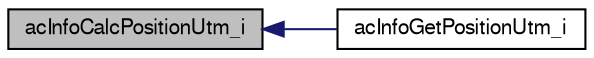 digraph "acInfoCalcPositionUtm_i"
{
  edge [fontname="FreeSans",fontsize="10",labelfontname="FreeSans",labelfontsize="10"];
  node [fontname="FreeSans",fontsize="10",shape=record];
  rankdir="LR";
  Node1 [label="acInfoCalcPositionUtm_i",height=0.2,width=0.4,color="black", fillcolor="grey75", style="filled", fontcolor="black"];
  Node1 -> Node2 [dir="back",color="midnightblue",fontsize="10",style="solid",fontname="FreeSans"];
  Node2 [label="acInfoGetPositionUtm_i",height=0.2,width=0.4,color="black", fillcolor="white", style="filled",URL="$group__ac__info.html#ga70185310208daf9b55c913658348886b",tooltip="Get position from UTM coordinates (int). "];
}
